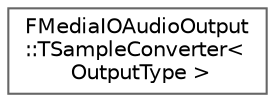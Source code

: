 digraph "Graphical Class Hierarchy"
{
 // INTERACTIVE_SVG=YES
 // LATEX_PDF_SIZE
  bgcolor="transparent";
  edge [fontname=Helvetica,fontsize=10,labelfontname=Helvetica,labelfontsize=10];
  node [fontname=Helvetica,fontsize=10,shape=box,height=0.2,width=0.4];
  rankdir="LR";
  Node0 [id="Node000000",label="FMediaIOAudioOutput\l::TSampleConverter\<\l OutputType \>",height=0.2,width=0.4,color="grey40", fillcolor="white", style="filled",URL="$d9/d87/structFMediaIOAudioOutput_1_1TSampleConverter.html",tooltip="Sample conversion helper template."];
}
